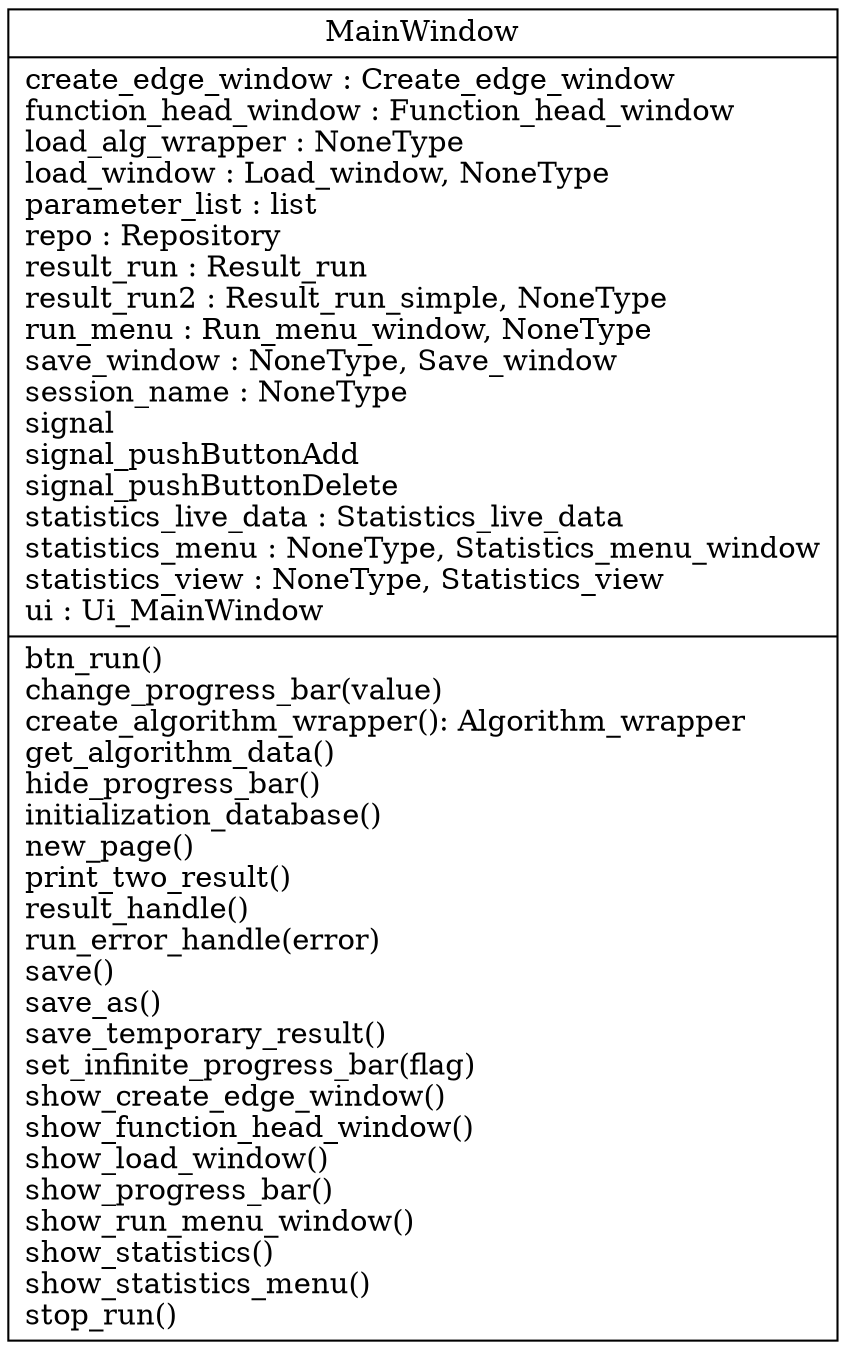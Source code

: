 digraph "classes" {
charset="utf-8"
rankdir=BT
"0" [label="{MainWindow|create_edge_window : Create_edge_window\lfunction_head_window : Function_head_window\lload_alg_wrapper : NoneType\lload_window : Load_window, NoneType\lparameter_list : list\lrepo : Repository\lresult_run : Result_run\lresult_run2 : Result_run_simple, NoneType\lrun_menu : Run_menu_window, NoneType\lsave_window : NoneType, Save_window\lsession_name : NoneType\lsignal\lsignal_pushButtonAdd\lsignal_pushButtonDelete\lstatistics_live_data : Statistics_live_data\lstatistics_menu : NoneType, Statistics_menu_window\lstatistics_view : NoneType, Statistics_view\lui : Ui_MainWindow\l|btn_run()\lchange_progress_bar(value)\lcreate_algorithm_wrapper(): Algorithm_wrapper\lget_algorithm_data()\lhide_progress_bar()\linitialization_database()\lnew_page()\lprint_two_result()\lresult_handle()\lrun_error_handle(error)\lsave()\lsave_as()\lsave_temporary_result()\lset_infinite_progress_bar(flag)\lshow_create_edge_window()\lshow_function_head_window()\lshow_load_window()\lshow_progress_bar()\lshow_run_menu_window()\lshow_statistics()\lshow_statistics_menu()\lstop_run()\l}", shape="record"];
}
